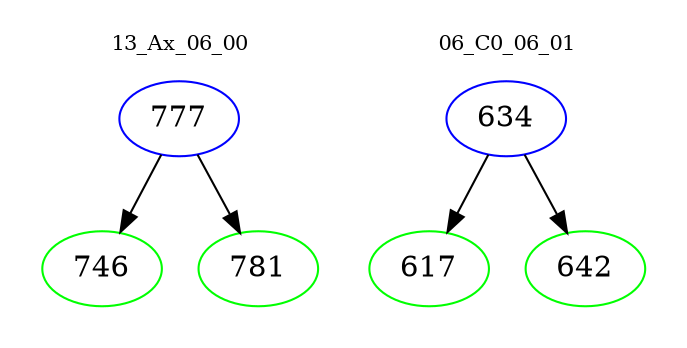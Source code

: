 digraph{
subgraph cluster_0 {
color = white
label = "13_Ax_06_00";
fontsize=10;
T0_777 [label="777", color="blue"]
T0_777 -> T0_746 [color="black"]
T0_746 [label="746", color="green"]
T0_777 -> T0_781 [color="black"]
T0_781 [label="781", color="green"]
}
subgraph cluster_1 {
color = white
label = "06_C0_06_01";
fontsize=10;
T1_634 [label="634", color="blue"]
T1_634 -> T1_617 [color="black"]
T1_617 [label="617", color="green"]
T1_634 -> T1_642 [color="black"]
T1_642 [label="642", color="green"]
}
}

